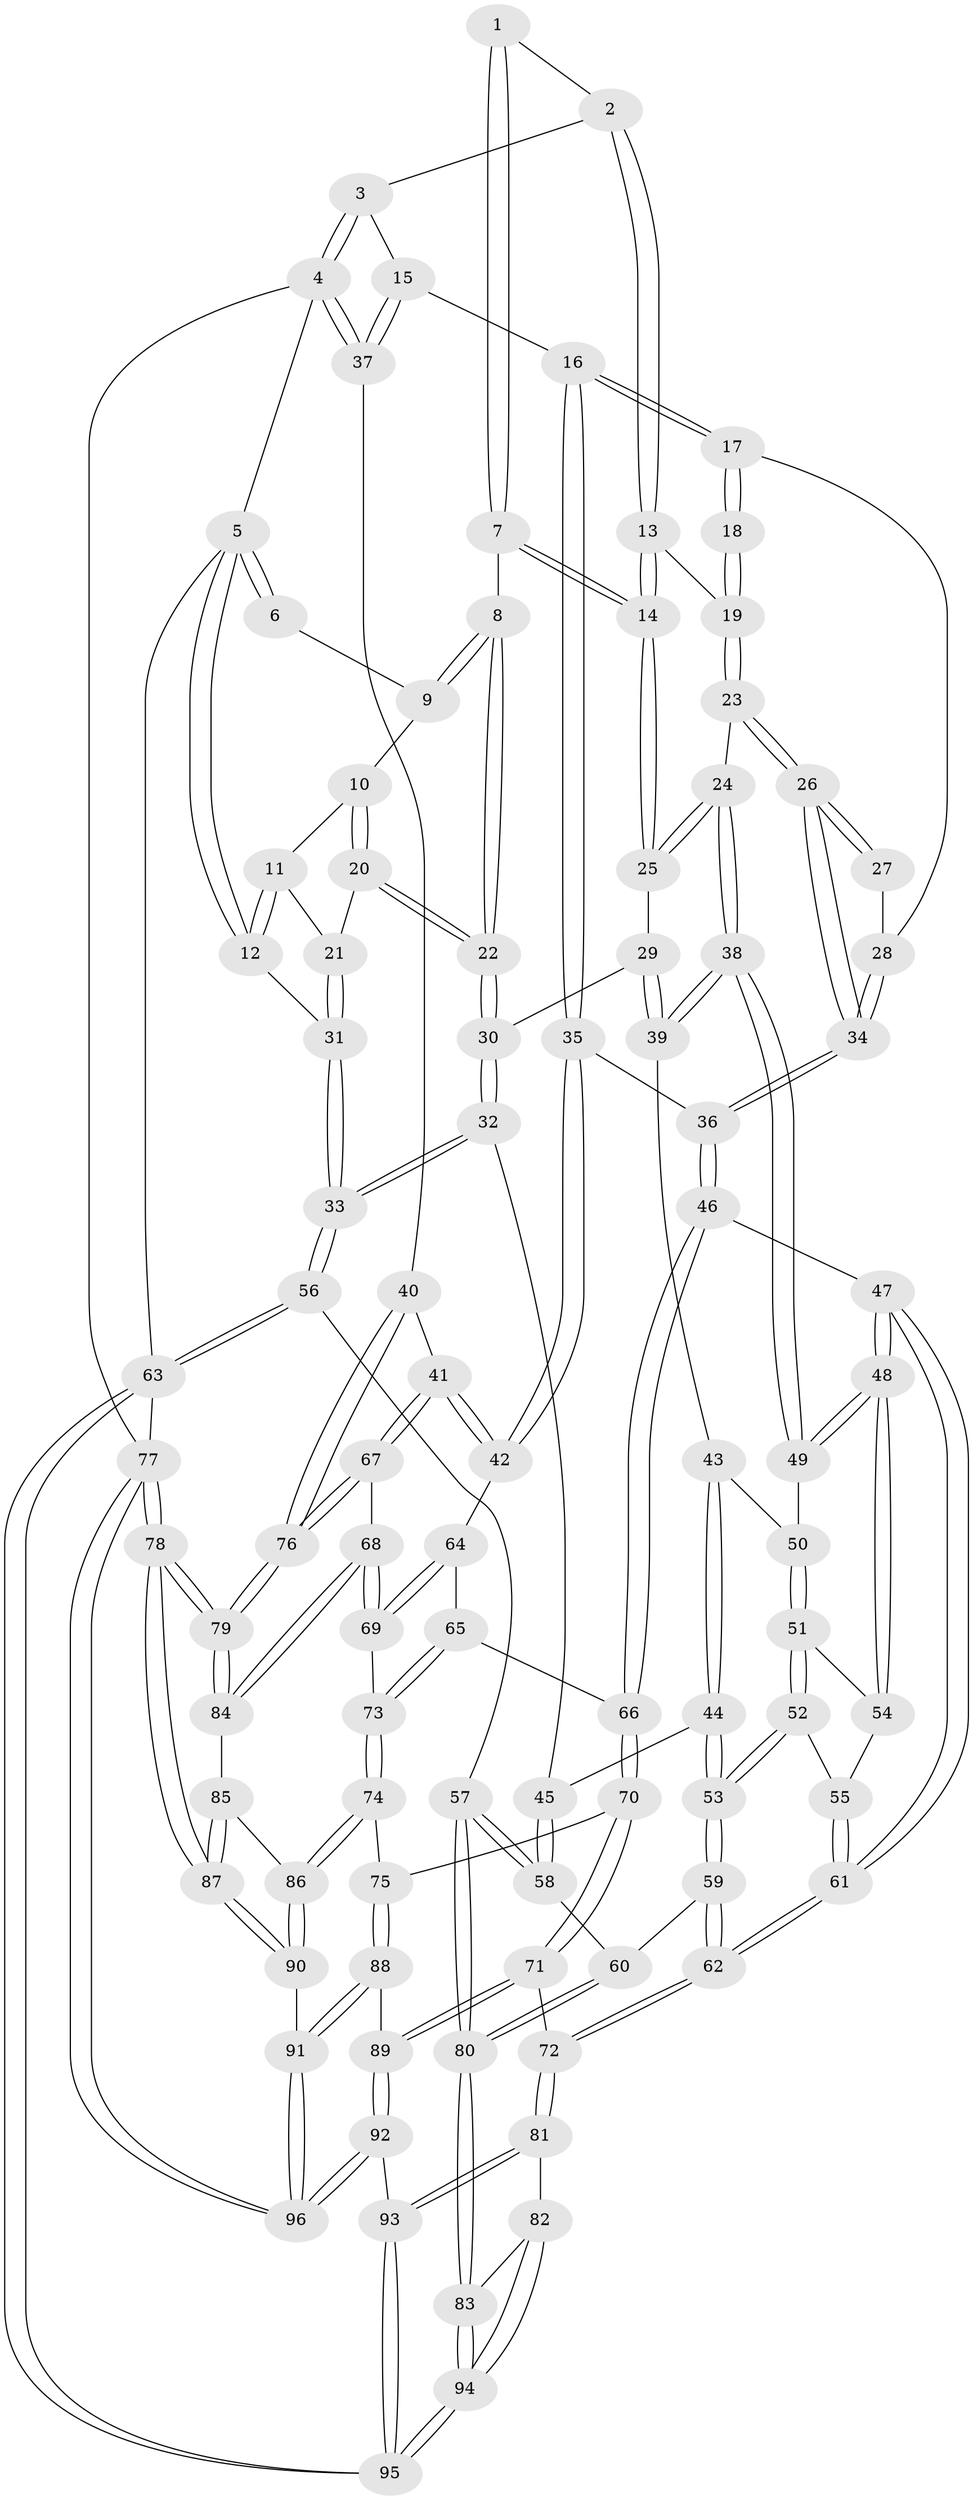 // Generated by graph-tools (version 1.1) at 2025/51/03/09/25 03:51:05]
// undirected, 96 vertices, 237 edges
graph export_dot {
graph [start="1"]
  node [color=gray90,style=filled];
  1 [pos="+0.339573604424303+0"];
  2 [pos="+0.704001518748763+0"];
  3 [pos="+0.7374702572357864+0"];
  4 [pos="+1+0"];
  5 [pos="+0+0"];
  6 [pos="+0.06747740252857719+0"];
  7 [pos="+0.3496994864658651+0.11123420388889253"];
  8 [pos="+0.2665828998129248+0.1391337358126384"];
  9 [pos="+0.1262743204488433+0"];
  10 [pos="+0.09510778683363186+0.09941466534748748"];
  11 [pos="+0.06508938045835565+0.09388909019834824"];
  12 [pos="+0+0"];
  13 [pos="+0.6845617384025248+0"];
  14 [pos="+0.43182382457342217+0.1382012720673698"];
  15 [pos="+0.991906316770736+0.22540853734396896"];
  16 [pos="+0.8617959343611581+0.2524950828645363"];
  17 [pos="+0.8463752386870064+0.2422115924397327"];
  18 [pos="+0.7225667228127658+0.06602768558460105"];
  19 [pos="+0.6956823349339182+0"];
  20 [pos="+0.1409600726736285+0.19809167825360524"];
  21 [pos="+0+0.20743524095997595"];
  22 [pos="+0.18950733222797225+0.224092485417603"];
  23 [pos="+0.5193985679775155+0.275278713526742"];
  24 [pos="+0.49845288841967517+0.2709441238568074"];
  25 [pos="+0.4881811130157053+0.2649019641756301"];
  26 [pos="+0.5395167982604234+0.28277938756118676"];
  27 [pos="+0.6987040563107746+0.10940828257915154"];
  28 [pos="+0.6595617103178543+0.2836750936638342"];
  29 [pos="+0.37793652385386156+0.32192156846625347"];
  30 [pos="+0.1931128366100375+0.25504189883805667"];
  31 [pos="+0+0.22303118115588952"];
  32 [pos="+0.17448636332011824+0.3153660687164883"];
  33 [pos="+0+0.3042206798336929"];
  34 [pos="+0.598987870727357+0.3226577235100064"];
  35 [pos="+0.8051924576897115+0.43593968109293985"];
  36 [pos="+0.6419444985424346+0.424883431870513"];
  37 [pos="+1+0.2304233579341942"];
  38 [pos="+0.46346471920635174+0.42116585486651076"];
  39 [pos="+0.3651450636066804+0.3717650996036603"];
  40 [pos="+1+0.4262628035390113"];
  41 [pos="+0.8875325583120277+0.5026041763473179"];
  42 [pos="+0.8239317754869657+0.4648047328000495"];
  43 [pos="+0.3560750213543031+0.3943643672056125"];
  44 [pos="+0.293212945094222+0.44468564986261927"];
  45 [pos="+0.1703637115642092+0.3757514850677943"];
  46 [pos="+0.5809190811731086+0.5225137904798457"];
  47 [pos="+0.5434483507283758+0.5305061606637945"];
  48 [pos="+0.5290904108374557+0.5154585860517644"];
  49 [pos="+0.4634088749553518+0.42199157822877587"];
  50 [pos="+0.4111001087879634+0.4416612529859933"];
  51 [pos="+0.4067066782593269+0.46196161465186325"];
  52 [pos="+0.38487178743507006+0.48841893119000357"];
  53 [pos="+0.30815496445190294+0.49309564797686456"];
  54 [pos="+0.4354093856528799+0.4805877276630969"];
  55 [pos="+0.4056763345568619+0.5118791317696918"];
  56 [pos="+0+0.5668383216478757"];
  57 [pos="+0+0.5725033663748916"];
  58 [pos="+0.07645802139514891+0.490685585436693"];
  59 [pos="+0.2898568090367684+0.5930888733112072"];
  60 [pos="+0.2714342209316769+0.5951151257293332"];
  61 [pos="+0.4652486390193357+0.5984242750468043"];
  62 [pos="+0.4078824021169234+0.6819911952184524"];
  63 [pos="+0+1"];
  64 [pos="+0.7768891035864842+0.5405360298503139"];
  65 [pos="+0.7030162409168443+0.6067470649177369"];
  66 [pos="+0.6018053081308381+0.54915671377381"];
  67 [pos="+0.9013760000629268+0.6421030724433497"];
  68 [pos="+0.8640937682641875+0.703776864179237"];
  69 [pos="+0.8144859637205554+0.6920612170904407"];
  70 [pos="+0.6061966429766958+0.7223598983175298"];
  71 [pos="+0.4499186147363202+0.7288619300686864"];
  72 [pos="+0.4120035836602277+0.7083046335125173"];
  73 [pos="+0.72914549385881+0.689715954451768"];
  74 [pos="+0.6656218578789954+0.7526555822138175"];
  75 [pos="+0.6655417479816298+0.7526901555662995"];
  76 [pos="+1+0.641849228208189"];
  77 [pos="+1+1"];
  78 [pos="+1+1"];
  79 [pos="+1+0.8908435281810905"];
  80 [pos="+0.12003105998840784+0.7420923010743228"];
  81 [pos="+0.38416380824806196+0.7409610516362469"];
  82 [pos="+0.3187527354296094+0.758406096678916"];
  83 [pos="+0.12637846300843195+0.7551473838616238"];
  84 [pos="+0.8690691645492736+0.7185129535204631"];
  85 [pos="+0.8667797099749782+0.7335740837004621"];
  86 [pos="+0.8182648079555852+0.8513236618272582"];
  87 [pos="+1+1"];
  88 [pos="+0.6353724192445621+0.8681919824111006"];
  89 [pos="+0.5309321542322902+0.8732945293382562"];
  90 [pos="+0.8187080467942094+0.8610832119098557"];
  91 [pos="+0.6892790185347722+0.9447765547320569"];
  92 [pos="+0.3603578281865434+1"];
  93 [pos="+0.32271319479516414+1"];
  94 [pos="+0.13026776711477517+1"];
  95 [pos="+0.11138184208646573+1"];
  96 [pos="+0.6795676466177454+1"];
  1 -- 2;
  1 -- 7;
  1 -- 7;
  2 -- 3;
  2 -- 13;
  2 -- 13;
  3 -- 4;
  3 -- 4;
  3 -- 15;
  4 -- 5;
  4 -- 37;
  4 -- 37;
  4 -- 77;
  5 -- 6;
  5 -- 6;
  5 -- 12;
  5 -- 12;
  5 -- 63;
  6 -- 9;
  7 -- 8;
  7 -- 14;
  7 -- 14;
  8 -- 9;
  8 -- 9;
  8 -- 22;
  8 -- 22;
  9 -- 10;
  10 -- 11;
  10 -- 20;
  10 -- 20;
  11 -- 12;
  11 -- 12;
  11 -- 21;
  12 -- 31;
  13 -- 14;
  13 -- 14;
  13 -- 19;
  14 -- 25;
  14 -- 25;
  15 -- 16;
  15 -- 37;
  15 -- 37;
  16 -- 17;
  16 -- 17;
  16 -- 35;
  16 -- 35;
  17 -- 18;
  17 -- 18;
  17 -- 28;
  18 -- 19;
  18 -- 19;
  19 -- 23;
  19 -- 23;
  20 -- 21;
  20 -- 22;
  20 -- 22;
  21 -- 31;
  21 -- 31;
  22 -- 30;
  22 -- 30;
  23 -- 24;
  23 -- 26;
  23 -- 26;
  24 -- 25;
  24 -- 25;
  24 -- 38;
  24 -- 38;
  25 -- 29;
  26 -- 27;
  26 -- 27;
  26 -- 34;
  26 -- 34;
  27 -- 28;
  28 -- 34;
  28 -- 34;
  29 -- 30;
  29 -- 39;
  29 -- 39;
  30 -- 32;
  30 -- 32;
  31 -- 33;
  31 -- 33;
  32 -- 33;
  32 -- 33;
  32 -- 45;
  33 -- 56;
  33 -- 56;
  34 -- 36;
  34 -- 36;
  35 -- 36;
  35 -- 42;
  35 -- 42;
  36 -- 46;
  36 -- 46;
  37 -- 40;
  38 -- 39;
  38 -- 39;
  38 -- 49;
  38 -- 49;
  39 -- 43;
  40 -- 41;
  40 -- 76;
  40 -- 76;
  41 -- 42;
  41 -- 42;
  41 -- 67;
  41 -- 67;
  42 -- 64;
  43 -- 44;
  43 -- 44;
  43 -- 50;
  44 -- 45;
  44 -- 53;
  44 -- 53;
  45 -- 58;
  45 -- 58;
  46 -- 47;
  46 -- 66;
  46 -- 66;
  47 -- 48;
  47 -- 48;
  47 -- 61;
  47 -- 61;
  48 -- 49;
  48 -- 49;
  48 -- 54;
  48 -- 54;
  49 -- 50;
  50 -- 51;
  50 -- 51;
  51 -- 52;
  51 -- 52;
  51 -- 54;
  52 -- 53;
  52 -- 53;
  52 -- 55;
  53 -- 59;
  53 -- 59;
  54 -- 55;
  55 -- 61;
  55 -- 61;
  56 -- 57;
  56 -- 63;
  56 -- 63;
  57 -- 58;
  57 -- 58;
  57 -- 80;
  57 -- 80;
  58 -- 60;
  59 -- 60;
  59 -- 62;
  59 -- 62;
  60 -- 80;
  60 -- 80;
  61 -- 62;
  61 -- 62;
  62 -- 72;
  62 -- 72;
  63 -- 95;
  63 -- 95;
  63 -- 77;
  64 -- 65;
  64 -- 69;
  64 -- 69;
  65 -- 66;
  65 -- 73;
  65 -- 73;
  66 -- 70;
  66 -- 70;
  67 -- 68;
  67 -- 76;
  67 -- 76;
  68 -- 69;
  68 -- 69;
  68 -- 84;
  68 -- 84;
  69 -- 73;
  70 -- 71;
  70 -- 71;
  70 -- 75;
  71 -- 72;
  71 -- 89;
  71 -- 89;
  72 -- 81;
  72 -- 81;
  73 -- 74;
  73 -- 74;
  74 -- 75;
  74 -- 86;
  74 -- 86;
  75 -- 88;
  75 -- 88;
  76 -- 79;
  76 -- 79;
  77 -- 78;
  77 -- 78;
  77 -- 96;
  77 -- 96;
  78 -- 79;
  78 -- 79;
  78 -- 87;
  78 -- 87;
  79 -- 84;
  79 -- 84;
  80 -- 83;
  80 -- 83;
  81 -- 82;
  81 -- 93;
  81 -- 93;
  82 -- 83;
  82 -- 94;
  82 -- 94;
  83 -- 94;
  83 -- 94;
  84 -- 85;
  85 -- 86;
  85 -- 87;
  85 -- 87;
  86 -- 90;
  86 -- 90;
  87 -- 90;
  87 -- 90;
  88 -- 89;
  88 -- 91;
  88 -- 91;
  89 -- 92;
  89 -- 92;
  90 -- 91;
  91 -- 96;
  91 -- 96;
  92 -- 93;
  92 -- 96;
  92 -- 96;
  93 -- 95;
  93 -- 95;
  94 -- 95;
  94 -- 95;
}
